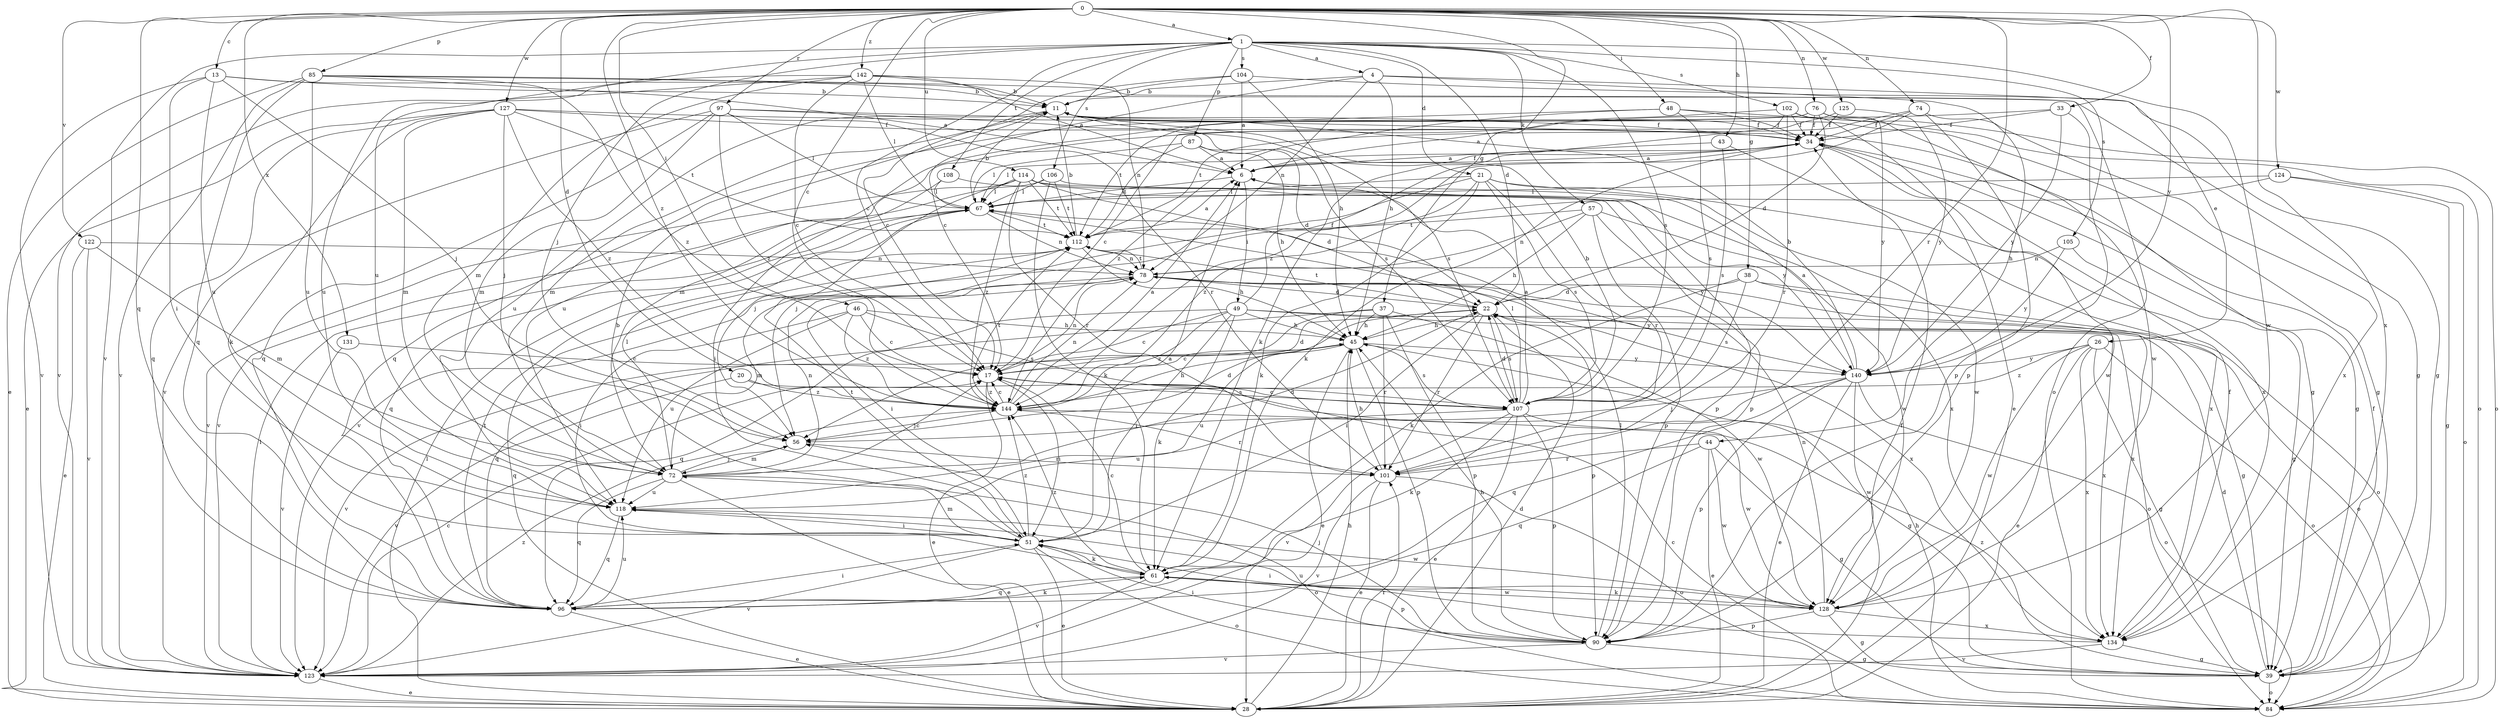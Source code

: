 strict digraph  {
0;
1;
4;
6;
11;
13;
17;
20;
21;
22;
26;
28;
33;
34;
37;
38;
39;
43;
44;
45;
46;
48;
49;
51;
56;
57;
61;
67;
72;
74;
76;
78;
84;
85;
87;
90;
96;
97;
101;
102;
104;
105;
106;
107;
108;
112;
114;
118;
122;
123;
124;
125;
127;
128;
131;
134;
140;
142;
144;
0 -> 1  [label=a];
0 -> 13  [label=c];
0 -> 17  [label=c];
0 -> 20  [label=d];
0 -> 33  [label=f];
0 -> 37  [label=g];
0 -> 38  [label=g];
0 -> 43  [label=h];
0 -> 46  [label=i];
0 -> 48  [label=i];
0 -> 74  [label=n];
0 -> 76  [label=n];
0 -> 85  [label=p];
0 -> 96  [label=q];
0 -> 97  [label=r];
0 -> 101  [label=r];
0 -> 114  [label=u];
0 -> 122  [label=v];
0 -> 124  [label=w];
0 -> 125  [label=w];
0 -> 127  [label=w];
0 -> 131  [label=x];
0 -> 134  [label=x];
0 -> 140  [label=y];
0 -> 142  [label=z];
0 -> 144  [label=z];
1 -> 4  [label=a];
1 -> 17  [label=c];
1 -> 21  [label=d];
1 -> 22  [label=d];
1 -> 56  [label=j];
1 -> 57  [label=k];
1 -> 87  [label=p];
1 -> 102  [label=s];
1 -> 104  [label=s];
1 -> 105  [label=s];
1 -> 106  [label=s];
1 -> 107  [label=s];
1 -> 108  [label=t];
1 -> 118  [label=u];
1 -> 123  [label=v];
1 -> 128  [label=w];
4 -> 11  [label=b];
4 -> 17  [label=c];
4 -> 26  [label=e];
4 -> 44  [label=h];
4 -> 45  [label=h];
4 -> 78  [label=n];
6 -> 34  [label=f];
6 -> 49  [label=i];
6 -> 67  [label=l];
11 -> 34  [label=f];
11 -> 39  [label=g];
11 -> 72  [label=m];
11 -> 107  [label=s];
11 -> 118  [label=u];
13 -> 11  [label=b];
13 -> 39  [label=g];
13 -> 51  [label=i];
13 -> 56  [label=j];
13 -> 118  [label=u];
13 -> 123  [label=v];
17 -> 22  [label=d];
17 -> 28  [label=e];
17 -> 51  [label=i];
17 -> 78  [label=n];
17 -> 107  [label=s];
17 -> 144  [label=z];
20 -> 39  [label=g];
20 -> 123  [label=v];
20 -> 144  [label=z];
21 -> 56  [label=j];
21 -> 61  [label=k];
21 -> 67  [label=l];
21 -> 101  [label=r];
21 -> 107  [label=s];
21 -> 128  [label=w];
21 -> 134  [label=x];
21 -> 144  [label=z];
22 -> 45  [label=h];
22 -> 51  [label=i];
22 -> 84  [label=o];
22 -> 90  [label=p];
22 -> 101  [label=r];
22 -> 107  [label=s];
22 -> 112  [label=t];
26 -> 28  [label=e];
26 -> 39  [label=g];
26 -> 84  [label=o];
26 -> 128  [label=w];
26 -> 134  [label=x];
26 -> 140  [label=y];
26 -> 144  [label=z];
28 -> 22  [label=d];
28 -> 34  [label=f];
28 -> 45  [label=h];
28 -> 67  [label=l];
28 -> 101  [label=r];
28 -> 112  [label=q];
33 -> 34  [label=f];
33 -> 90  [label=p];
33 -> 118  [label=u];
33 -> 140  [label=y];
34 -> 6  [label=a];
34 -> 39  [label=g];
34 -> 61  [label=k];
34 -> 67  [label=l];
34 -> 128  [label=w];
37 -> 45  [label=h];
37 -> 56  [label=j];
37 -> 90  [label=p];
37 -> 96  [label=q];
37 -> 101  [label=r];
37 -> 128  [label=w];
38 -> 22  [label=d];
38 -> 61  [label=k];
38 -> 84  [label=o];
38 -> 107  [label=s];
38 -> 134  [label=x];
39 -> 22  [label=d];
39 -> 34  [label=f];
39 -> 84  [label=o];
39 -> 144  [label=z];
43 -> 6  [label=a];
43 -> 107  [label=s];
43 -> 134  [label=x];
44 -> 28  [label=e];
44 -> 39  [label=g];
44 -> 96  [label=q];
44 -> 101  [label=r];
44 -> 128  [label=w];
45 -> 17  [label=c];
45 -> 28  [label=e];
45 -> 90  [label=p];
45 -> 107  [label=s];
45 -> 118  [label=u];
45 -> 123  [label=v];
45 -> 140  [label=y];
46 -> 17  [label=c];
46 -> 45  [label=h];
46 -> 51  [label=i];
46 -> 107  [label=s];
46 -> 118  [label=u];
46 -> 144  [label=z];
48 -> 34  [label=f];
48 -> 84  [label=o];
48 -> 107  [label=s];
48 -> 112  [label=t];
48 -> 144  [label=z];
49 -> 17  [label=c];
49 -> 34  [label=f];
49 -> 45  [label=h];
49 -> 51  [label=i];
49 -> 61  [label=k];
49 -> 84  [label=o];
49 -> 96  [label=q];
49 -> 134  [label=x];
49 -> 144  [label=z];
51 -> 6  [label=a];
51 -> 11  [label=b];
51 -> 28  [label=e];
51 -> 61  [label=k];
51 -> 72  [label=m];
51 -> 84  [label=o];
51 -> 112  [label=t];
51 -> 123  [label=v];
51 -> 144  [label=z];
56 -> 22  [label=d];
56 -> 72  [label=m];
56 -> 101  [label=r];
57 -> 45  [label=h];
57 -> 78  [label=n];
57 -> 90  [label=p];
57 -> 112  [label=t];
57 -> 128  [label=w];
57 -> 140  [label=y];
61 -> 17  [label=c];
61 -> 90  [label=p];
61 -> 96  [label=q];
61 -> 123  [label=v];
61 -> 128  [label=w];
61 -> 144  [label=z];
67 -> 11  [label=b];
67 -> 78  [label=n];
67 -> 96  [label=q];
67 -> 112  [label=t];
72 -> 17  [label=c];
72 -> 22  [label=d];
72 -> 28  [label=e];
72 -> 56  [label=j];
72 -> 67  [label=l];
72 -> 78  [label=n];
72 -> 84  [label=o];
72 -> 96  [label=q];
72 -> 118  [label=u];
74 -> 34  [label=f];
74 -> 90  [label=p];
74 -> 112  [label=t];
74 -> 134  [label=x];
74 -> 144  [label=z];
76 -> 22  [label=d];
76 -> 34  [label=f];
76 -> 72  [label=m];
76 -> 84  [label=o];
76 -> 96  [label=q];
76 -> 140  [label=y];
78 -> 22  [label=d];
78 -> 39  [label=g];
78 -> 51  [label=i];
78 -> 72  [label=m];
78 -> 112  [label=t];
78 -> 134  [label=x];
78 -> 140  [label=y];
84 -> 17  [label=c];
84 -> 45  [label=h];
85 -> 6  [label=a];
85 -> 11  [label=b];
85 -> 28  [label=e];
85 -> 84  [label=o];
85 -> 96  [label=q];
85 -> 118  [label=u];
85 -> 123  [label=v];
85 -> 144  [label=z];
87 -> 6  [label=a];
87 -> 22  [label=d];
87 -> 45  [label=h];
87 -> 67  [label=l];
87 -> 112  [label=t];
90 -> 39  [label=g];
90 -> 45  [label=h];
90 -> 51  [label=i];
90 -> 56  [label=j];
90 -> 67  [label=l];
90 -> 123  [label=v];
96 -> 28  [label=e];
96 -> 51  [label=i];
96 -> 61  [label=k];
96 -> 112  [label=t];
96 -> 118  [label=u];
97 -> 34  [label=f];
97 -> 67  [label=l];
97 -> 72  [label=m];
97 -> 96  [label=q];
97 -> 101  [label=r];
97 -> 107  [label=s];
97 -> 123  [label=v];
97 -> 144  [label=z];
101 -> 28  [label=e];
101 -> 45  [label=h];
101 -> 84  [label=o];
101 -> 123  [label=v];
102 -> 6  [label=a];
102 -> 28  [label=e];
102 -> 34  [label=f];
102 -> 61  [label=k];
102 -> 101  [label=r];
102 -> 128  [label=w];
104 -> 6  [label=a];
104 -> 11  [label=b];
104 -> 17  [label=c];
104 -> 39  [label=g];
104 -> 45  [label=h];
105 -> 39  [label=g];
105 -> 78  [label=n];
105 -> 140  [label=y];
106 -> 61  [label=k];
106 -> 67  [label=l];
106 -> 112  [label=t];
106 -> 123  [label=v];
106 -> 140  [label=y];
107 -> 6  [label=a];
107 -> 11  [label=b];
107 -> 17  [label=c];
107 -> 22  [label=d];
107 -> 28  [label=e];
107 -> 61  [label=k];
107 -> 67  [label=l];
107 -> 90  [label=p];
107 -> 118  [label=u];
107 -> 123  [label=v];
107 -> 128  [label=w];
108 -> 51  [label=i];
108 -> 67  [label=l];
108 -> 90  [label=p];
112 -> 6  [label=a];
112 -> 11  [label=b];
112 -> 45  [label=h];
112 -> 78  [label=n];
114 -> 22  [label=d];
114 -> 56  [label=j];
114 -> 67  [label=l];
114 -> 90  [label=p];
114 -> 101  [label=r];
114 -> 112  [label=t];
114 -> 123  [label=v];
114 -> 134  [label=x];
114 -> 144  [label=z];
118 -> 51  [label=i];
118 -> 96  [label=q];
118 -> 128  [label=w];
122 -> 28  [label=e];
122 -> 72  [label=m];
122 -> 78  [label=n];
122 -> 123  [label=v];
123 -> 17  [label=c];
123 -> 28  [label=e];
123 -> 67  [label=l];
123 -> 144  [label=z];
124 -> 39  [label=g];
124 -> 67  [label=l];
124 -> 84  [label=o];
124 -> 123  [label=v];
125 -> 17  [label=c];
125 -> 34  [label=f];
125 -> 140  [label=y];
127 -> 28  [label=e];
127 -> 34  [label=f];
127 -> 39  [label=g];
127 -> 56  [label=j];
127 -> 61  [label=k];
127 -> 72  [label=m];
127 -> 96  [label=q];
127 -> 112  [label=t];
127 -> 144  [label=z];
128 -> 39  [label=g];
128 -> 51  [label=i];
128 -> 61  [label=k];
128 -> 78  [label=n];
128 -> 90  [label=p];
128 -> 134  [label=x];
131 -> 17  [label=c];
131 -> 123  [label=v];
134 -> 34  [label=f];
134 -> 39  [label=g];
134 -> 118  [label=u];
134 -> 123  [label=v];
140 -> 6  [label=a];
140 -> 11  [label=b];
140 -> 28  [label=e];
140 -> 56  [label=j];
140 -> 84  [label=o];
140 -> 90  [label=p];
140 -> 96  [label=q];
140 -> 128  [label=w];
142 -> 6  [label=a];
142 -> 11  [label=b];
142 -> 17  [label=c];
142 -> 67  [label=l];
142 -> 72  [label=m];
142 -> 78  [label=n];
142 -> 118  [label=u];
142 -> 123  [label=v];
144 -> 6  [label=a];
144 -> 17  [label=c];
144 -> 45  [label=h];
144 -> 56  [label=j];
144 -> 78  [label=n];
144 -> 101  [label=r];
144 -> 112  [label=t];
}
